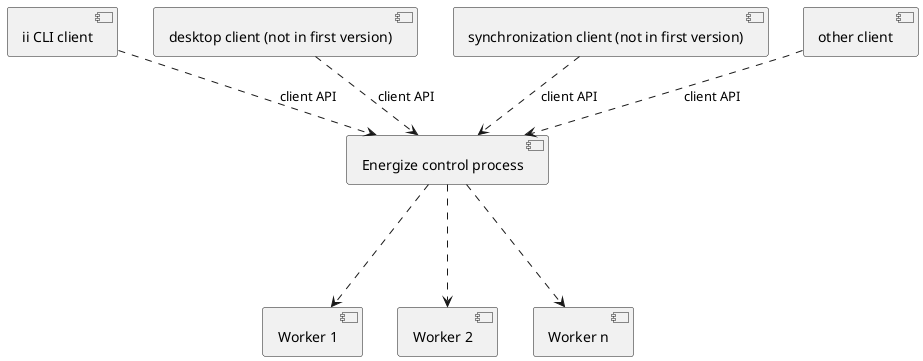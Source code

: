 @startuml
[ii CLI client] ..> [Energize control process] : client API
[desktop client (not in first version)] ..> [Energize control process] : client API
[synchronization client (not in first version)] ..> [Energize control process] : client API
[other client] ..> [Energize control process] : client API
[Energize control process] ..-> [Worker 1]
[Energize control process] ..-> [Worker 2]
[Energize control process] ..-> [Worker n]
@enduml
